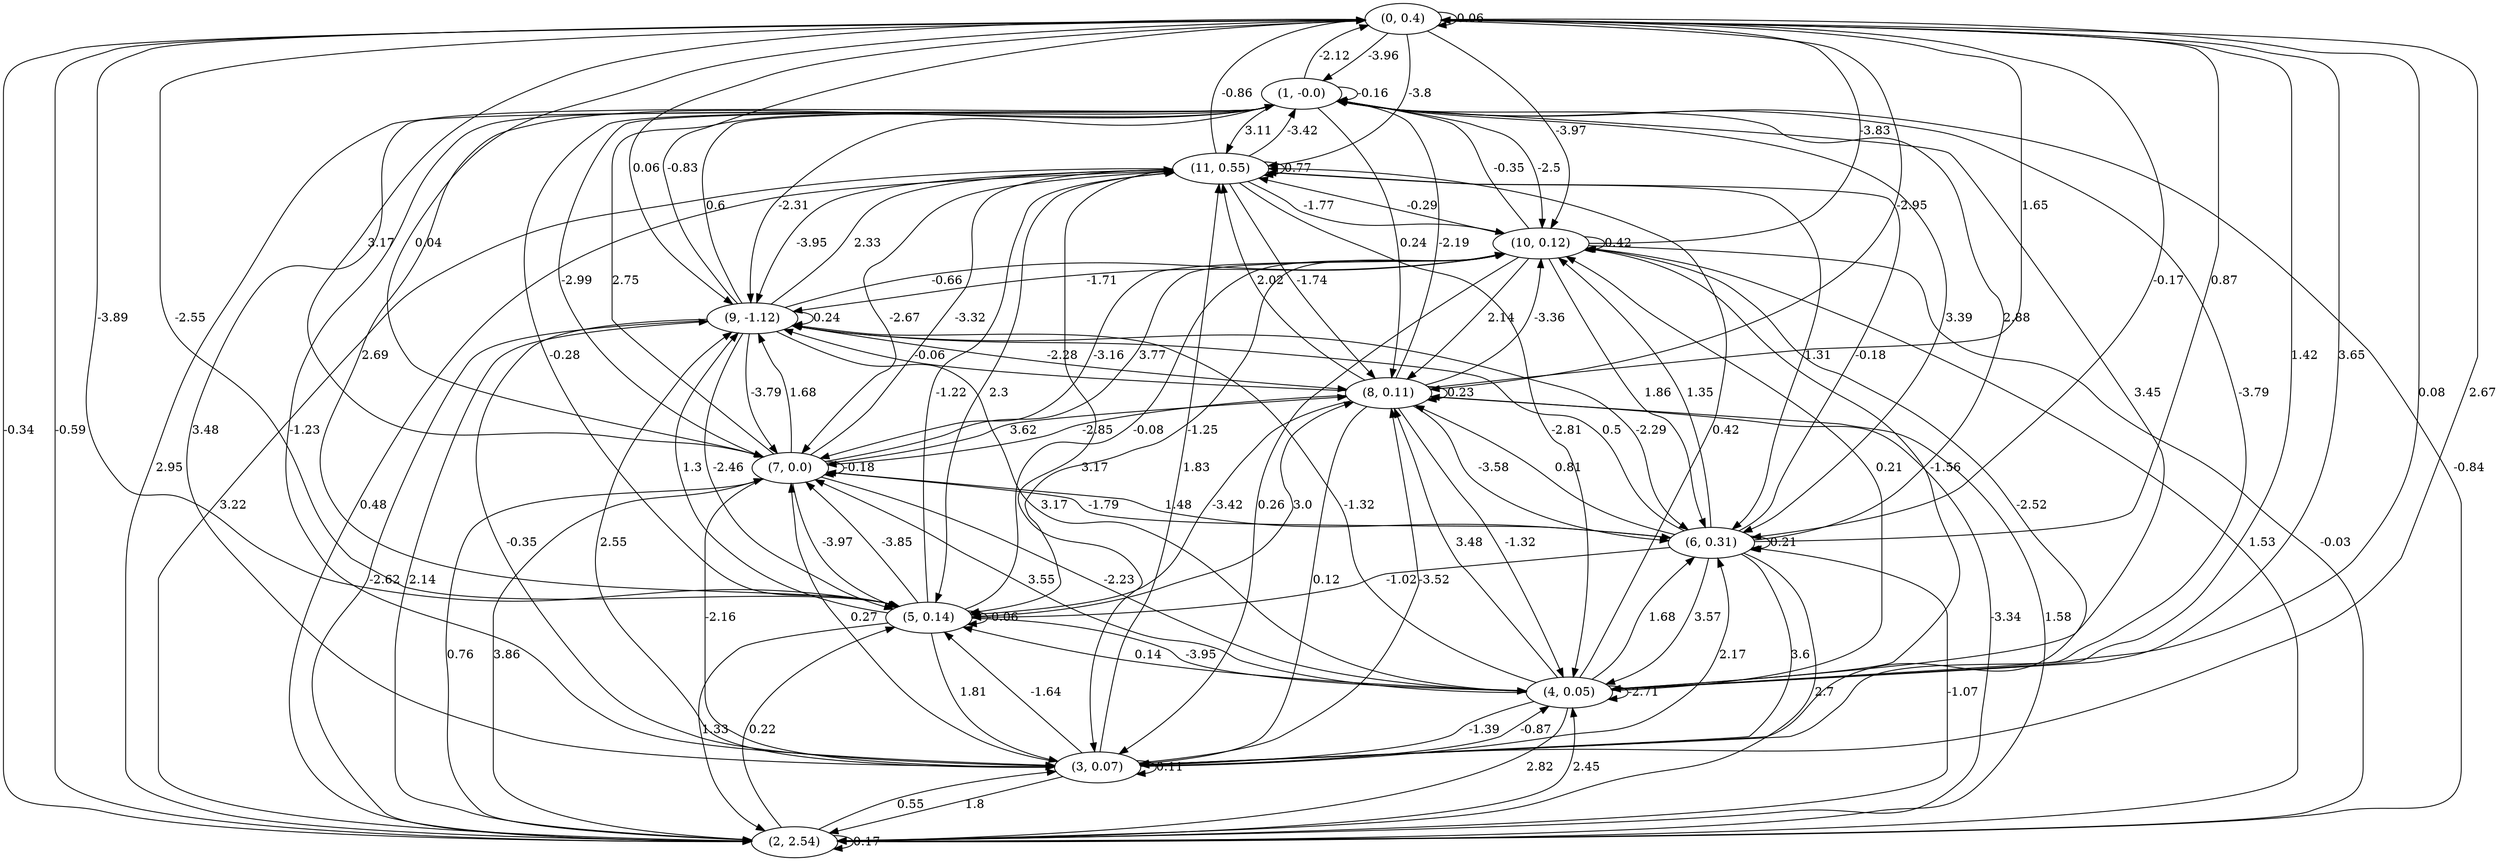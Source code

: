 digraph {
    0 [ label = "(0, 0.4)" ]
    1 [ label = "(1, -0.0)" ]
    2 [ label = "(2, 2.54)" ]
    3 [ label = "(3, 0.07)" ]
    4 [ label = "(4, 0.05)" ]
    5 [ label = "(5, 0.14)" ]
    6 [ label = "(6, 0.31)" ]
    7 [ label = "(7, 0.0)" ]
    8 [ label = "(8, 0.11)" ]
    9 [ label = "(9, -1.12)" ]
    10 [ label = "(10, 0.12)" ]
    11 [ label = "(11, 0.55)" ]
    0 -> 0 [ label = "0.06" ]
    1 -> 1 [ label = "-0.16" ]
    2 -> 2 [ label = "0.17" ]
    3 -> 3 [ label = "0.11" ]
    4 -> 4 [ label = "-2.71" ]
    5 -> 5 [ label = "-0.06" ]
    6 -> 6 [ label = "0.21" ]
    7 -> 7 [ label = "-0.18" ]
    8 -> 8 [ label = "0.23" ]
    9 -> 9 [ label = "0.24" ]
    10 -> 10 [ label = "0.42" ]
    11 -> 11 [ label = "0.77" ]
    1 -> 0 [ label = "-2.12" ]
    2 -> 0 [ label = "-0.59" ]
    3 -> 0 [ label = "2.67" ]
    4 -> 0 [ label = "1.42" ]
    5 -> 0 [ label = "-3.89" ]
    6 -> 0 [ label = "0.87" ]
    7 -> 0 [ label = "0.04" ]
    8 -> 0 [ label = "1.65" ]
    9 -> 0 [ label = "-0.83" ]
    10 -> 0 [ label = "-3.83" ]
    11 -> 0 [ label = "-0.86" ]
    0 -> 1 [ label = "-3.96" ]
    2 -> 1 [ label = "-0.84" ]
    3 -> 1 [ label = "3.48" ]
    4 -> 1 [ label = "-3.79" ]
    5 -> 1 [ label = "2.69" ]
    6 -> 1 [ label = "2.88" ]
    7 -> 1 [ label = "2.75" ]
    8 -> 1 [ label = "-2.19" ]
    9 -> 1 [ label = "0.6" ]
    10 -> 1 [ label = "-0.35" ]
    11 -> 1 [ label = "-3.42" ]
    0 -> 2 [ label = "-0.34" ]
    1 -> 2 [ label = "2.95" ]
    3 -> 2 [ label = "1.8" ]
    4 -> 2 [ label = "2.82" ]
    5 -> 2 [ label = "1.33" ]
    6 -> 2 [ label = "2.7" ]
    7 -> 2 [ label = "0.76" ]
    8 -> 2 [ label = "-3.34" ]
    9 -> 2 [ label = "-2.62" ]
    10 -> 2 [ label = "-0.03" ]
    11 -> 2 [ label = "3.22" ]
    0 -> 3 [ label = "0.08" ]
    1 -> 3 [ label = "-1.23" ]
    2 -> 3 [ label = "0.55" ]
    4 -> 3 [ label = "-1.39" ]
    5 -> 3 [ label = "1.81" ]
    6 -> 3 [ label = "3.6" ]
    7 -> 3 [ label = "-2.16" ]
    8 -> 3 [ label = "0.12" ]
    9 -> 3 [ label = "-0.35" ]
    10 -> 3 [ label = "0.26" ]
    11 -> 3 [ label = "3.17" ]
    0 -> 4 [ label = "3.65" ]
    1 -> 4 [ label = "3.45" ]
    2 -> 4 [ label = "2.45" ]
    3 -> 4 [ label = "-0.87" ]
    5 -> 4 [ label = "-3.95" ]
    6 -> 4 [ label = "3.57" ]
    7 -> 4 [ label = "-2.23" ]
    8 -> 4 [ label = "-1.32" ]
    9 -> 4 [ label = "3.17" ]
    10 -> 4 [ label = "-1.56" ]
    11 -> 4 [ label = "-2.81" ]
    0 -> 5 [ label = "-2.55" ]
    1 -> 5 [ label = "-0.28" ]
    2 -> 5 [ label = "0.22" ]
    3 -> 5 [ label = "-1.64" ]
    4 -> 5 [ label = "0.14" ]
    6 -> 5 [ label = "-1.02" ]
    7 -> 5 [ label = "-3.97" ]
    8 -> 5 [ label = "-3.42" ]
    9 -> 5 [ label = "-2.46" ]
    10 -> 5 [ label = "-1.25" ]
    11 -> 5 [ label = "2.3" ]
    0 -> 6 [ label = "-0.17" ]
    1 -> 6 [ label = "3.39" ]
    2 -> 6 [ label = "-1.07" ]
    3 -> 6 [ label = "2.17" ]
    4 -> 6 [ label = "1.68" ]
    7 -> 6 [ label = "1.48" ]
    8 -> 6 [ label = "-3.58" ]
    9 -> 6 [ label = "-2.29" ]
    10 -> 6 [ label = "1.86" ]
    11 -> 6 [ label = "1.31" ]
    0 -> 7 [ label = "3.17" ]
    1 -> 7 [ label = "-2.99" ]
    2 -> 7 [ label = "3.86" ]
    3 -> 7 [ label = "0.27" ]
    4 -> 7 [ label = "3.55" ]
    5 -> 7 [ label = "-3.85" ]
    6 -> 7 [ label = "-1.79" ]
    8 -> 7 [ label = "-2.85" ]
    9 -> 7 [ label = "-3.79" ]
    10 -> 7 [ label = "-3.16" ]
    11 -> 7 [ label = "-2.67" ]
    0 -> 8 [ label = "-2.95" ]
    1 -> 8 [ label = "0.24" ]
    2 -> 8 [ label = "1.58" ]
    3 -> 8 [ label = "-3.52" ]
    4 -> 8 [ label = "3.48" ]
    5 -> 8 [ label = "3.0" ]
    6 -> 8 [ label = "0.81" ]
    7 -> 8 [ label = "3.62" ]
    9 -> 8 [ label = "-2.28" ]
    10 -> 8 [ label = "2.14" ]
    11 -> 8 [ label = "-1.74" ]
    0 -> 9 [ label = "0.06" ]
    1 -> 9 [ label = "-2.31" ]
    2 -> 9 [ label = "2.14" ]
    3 -> 9 [ label = "2.55" ]
    4 -> 9 [ label = "-1.32" ]
    5 -> 9 [ label = "1.3" ]
    6 -> 9 [ label = "0.5" ]
    7 -> 9 [ label = "1.68" ]
    8 -> 9 [ label = "-0.06" ]
    10 -> 9 [ label = "-1.71" ]
    11 -> 9 [ label = "-3.95" ]
    0 -> 10 [ label = "-3.97" ]
    1 -> 10 [ label = "-2.5" ]
    2 -> 10 [ label = "1.53" ]
    3 -> 10 [ label = "-2.52" ]
    4 -> 10 [ label = "0.21" ]
    5 -> 10 [ label = "-0.08" ]
    6 -> 10 [ label = "1.35" ]
    7 -> 10 [ label = "3.77" ]
    8 -> 10 [ label = "-3.36" ]
    9 -> 10 [ label = "-0.66" ]
    11 -> 10 [ label = "-1.77" ]
    0 -> 11 [ label = "-3.8" ]
    1 -> 11 [ label = "3.11" ]
    2 -> 11 [ label = "0.48" ]
    3 -> 11 [ label = "1.83" ]
    4 -> 11 [ label = "0.42" ]
    5 -> 11 [ label = "-1.22" ]
    6 -> 11 [ label = "-0.18" ]
    7 -> 11 [ label = "-3.32" ]
    8 -> 11 [ label = "2.02" ]
    9 -> 11 [ label = "2.33" ]
    10 -> 11 [ label = "-0.29" ]
}

